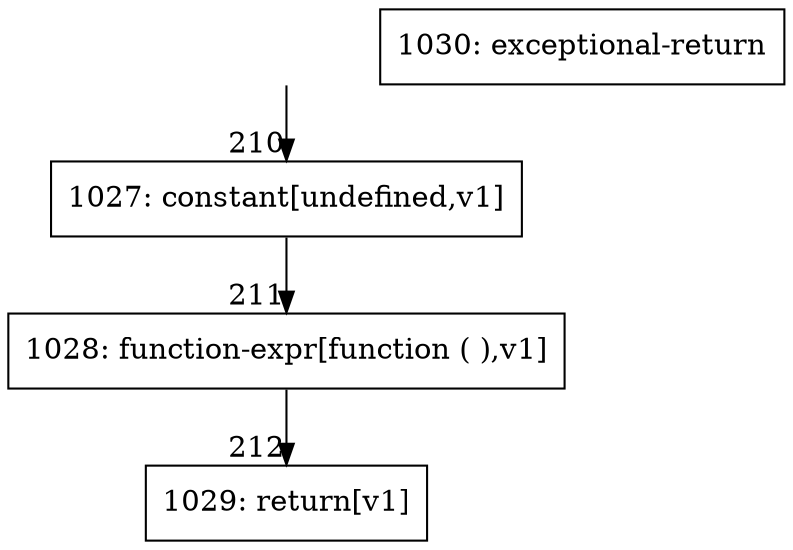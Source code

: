 digraph {
rankdir="TD"
BB_entry12[shape=none,label=""];
BB_entry12 -> BB210 [tailport=s, headport=n, headlabel="    210"]
BB210 [shape=record label="{1027: constant[undefined,v1]}" ] 
BB210 -> BB211 [tailport=s, headport=n, headlabel="      211"]
BB211 [shape=record label="{1028: function-expr[function ( ),v1]}" ] 
BB211 -> BB212 [tailport=s, headport=n, headlabel="      212"]
BB212 [shape=record label="{1029: return[v1]}" ] 
BB213 [shape=record label="{1030: exceptional-return}" ] 
//#$~ 120
}
